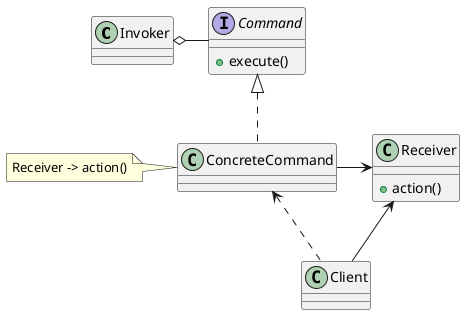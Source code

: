 @startuml
'https://plantuml.com/class-diagram

class Invoker
interface Command {
    + execute()
}
class ConcreteCommand
class Receiver {
    + action()
}
class Client

note left of ConcreteCommand
    Receiver -> action()
end note

Invoker o-right- Command
Command <|.. ConcreteCommand
Receiver <-left- ConcreteCommand
Receiver <-- Client
ConcreteCommand <.. Client

@enduml